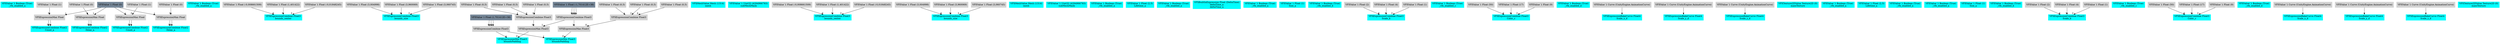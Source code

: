 digraph G {
node0 [shape="box" color="cyan" style="filled" label="VFXValue`1 Boolean (True)
_vfx_enabled_a"]
node1 [shape="box" color="cyan" style="filled" label="VFXExpressionCombine Float2
Count_a"]
node2 [shape="box" color="lightgray" style="filled" label="VFXExpressionMax Float"]
node3 [shape="box" color="lightgray" style="filled" label="VFXValue`1 Float (1)"]
node4 [shape="box" color="lightslategray" style="filled" label="VFXValue`1 Float (0)"]
node5 [shape="box" color="cyan" style="filled" label="VFXExpressionCombine Float2
Delay_a"]
node6 [shape="box" color="lightgray" style="filled" label="VFXExpressionMax Float"]
node7 [shape="box" color="lightgray" style="filled" label="VFXValue`1 Float (0)"]
node8 [shape="box" color="cyan" style="filled" label="VFXValue`1 Boolean (True)
_vfx_enabled_a"]
node9 [shape="box" color="cyan" style="filled" label="VFXExpressionCombine Float2
Count_a"]
node10 [shape="box" color="lightgray" style="filled" label="VFXExpressionMax Float"]
node11 [shape="box" color="lightgray" style="filled" label="VFXValue`1 Float (1)"]
node12 [shape="box" color="cyan" style="filled" label="VFXExpressionCombine Float2
Delay_a"]
node13 [shape="box" color="lightgray" style="filled" label="VFXExpressionMax Float"]
node14 [shape="box" color="lightgray" style="filled" label="VFXValue`1 Float (0)"]
node15 [shape="box" color="cyan" style="filled" label="VFXExpressionCombine Float3
bounds_center"]
node16 [shape="box" color="lightgray" style="filled" label="VFXValue`1 Float (-0,008661509)"]
node17 [shape="box" color="lightgray" style="filled" label="VFXValue`1 Float (1,401422)"]
node18 [shape="box" color="lightgray" style="filled" label="VFXValue`1 Float (-0,01848245)"]
node19 [shape="box" color="cyan" style="filled" label="VFXExpressionCombine Float3
bounds_size"]
node20 [shape="box" color="lightgray" style="filled" label="VFXValue`1 Float (3,004998)"]
node21 [shape="box" color="lightgray" style="filled" label="VFXValue`1 Float (3,960069)"]
node22 [shape="box" color="lightgray" style="filled" label="VFXValue`1 Float (3,060745)"]
node23 [shape="box" color="cyan" style="filled" label="VFXExpressionMin Float3
boundsPadding"]
node24 [shape="box" color="lightgray" style="filled" label="VFXExpressionMax Float3"]
node25 [shape="box" color="lightgray" style="filled" label="VFXExpressionCombine Float3"]
node26 [shape="box" color="lightgray" style="filled" label="VFXValue`1 Float (0,5)"]
node27 [shape="box" color="lightgray" style="filled" label="VFXValue`1 Float (0,5)"]
node28 [shape="box" color="lightgray" style="filled" label="VFXValue`1 Float (0,5)"]
node29 [shape="box" color="lightgray" style="filled" label="VFXExpressionCombine Float3"]
node30 [shape="box" color="lightslategray" style="filled" label="VFXValue`1 Float (-1,701412E+38)"]
node31 [shape="box" color="lightgray" style="filled" label="VFXExpressionCombine Float3"]
node32 [shape="box" color="lightslategray" style="filled" label="VFXValue`1 Float (1,701412E+38)"]
node33 [shape="box" color="cyan" style="filled" label="VFXMeshValue Mesh (1314)
mesh"]
node34 [shape="box" color="cyan" style="filled" label="VFXValue`1 Uint32 (4294966783)
subMeshMask"]
node35 [shape="box" color="cyan" style="filled" label="VFXExpressionCombine Float3
bounds_center"]
node36 [shape="box" color="lightgray" style="filled" label="VFXValue`1 Float (-0,008661509)"]
node37 [shape="box" color="lightgray" style="filled" label="VFXValue`1 Float (1,401422)"]
node38 [shape="box" color="lightgray" style="filled" label="VFXValue`1 Float (-0,01848245)"]
node39 [shape="box" color="cyan" style="filled" label="VFXExpressionCombine Float3
bounds_size"]
node40 [shape="box" color="lightgray" style="filled" label="VFXValue`1 Float (3,004998)"]
node41 [shape="box" color="lightgray" style="filled" label="VFXValue`1 Float (3,960069)"]
node42 [shape="box" color="lightgray" style="filled" label="VFXValue`1 Float (3,060745)"]
node43 [shape="box" color="cyan" style="filled" label="VFXExpressionMin Float3
boundsPadding"]
node44 [shape="box" color="lightgray" style="filled" label="VFXExpressionMax Float3"]
node45 [shape="box" color="lightgray" style="filled" label="VFXExpressionCombine Float3"]
node46 [shape="box" color="lightgray" style="filled" label="VFXValue`1 Float (0,5)"]
node47 [shape="box" color="lightgray" style="filled" label="VFXValue`1 Float (0,5)"]
node48 [shape="box" color="lightgray" style="filled" label="VFXValue`1 Float (0,5)"]
node49 [shape="box" color="cyan" style="filled" label="VFXMeshValue Mesh (1314)
mesh"]
node50 [shape="box" color="cyan" style="filled" label="VFXValue`1 Uint32 (4294966783)
subMeshMask"]
node51 [shape="box" color="cyan" style="filled" label="VFXValue`1 Boolean (True)
_vfx_enabled_a"]
node52 [shape="box" color="cyan" style="filled" label="VFXValue`1 Float (2,5)
Lifetime_a"]
node53 [shape="box" color="cyan" style="filled" label="VFXValue`1 Boolean (True)
_vfx_enabled_a"]
node54 [shape="box" color="cyan" style="filled" label="VFXBuiltInExpression Float (DeltaTime)
deltaTime_a
deltaTime_a"]
node55 [shape="box" color="cyan" style="filled" label="VFXValue`1 Boolean (True)
_vfx_enabled_a"]
node56 [shape="box" color="cyan" style="filled" label="VFXValue`1 Float (1)
Size_a"]
node57 [shape="box" color="cyan" style="filled" label="VFXValue`1 Boolean (True)
_vfx_enabled_b"]
node58 [shape="box" color="cyan" style="filled" label="VFXExpressionCombine Float3
Scale_b"]
node59 [shape="box" color="lightgray" style="filled" label="VFXValue`1 Float (2)"]
node60 [shape="box" color="lightgray" style="filled" label="VFXValue`1 Float (4)"]
node61 [shape="box" color="lightgray" style="filled" label="VFXValue`1 Float (1)"]
node62 [shape="box" color="cyan" style="filled" label="VFXValue`1 Boolean (True)
_vfx_enabled_c"]
node63 [shape="box" color="cyan" style="filled" label="VFXExpressionCombine Float3
Color_c"]
node64 [shape="box" color="lightgray" style="filled" label="VFXValue`1 Float (50)"]
node65 [shape="box" color="lightgray" style="filled" label="VFXValue`1 Float (17)"]
node66 [shape="box" color="lightgray" style="filled" label="VFXValue`1 Float (9)"]
node67 [shape="box" color="cyan" style="filled" label="VFXValue`1 Boolean (True)
_vfx_enabled_d"]
node68 [shape="box" color="cyan" style="filled" label="VFXExpressionBakeCurve Float4
Scale_x_d"]
node69 [shape="box" color="lightgray" style="filled" label="VFXValue`1 Curve (UnityEngine.AnimationCurve)"]
node70 [shape="box" color="cyan" style="filled" label="VFXExpressionBakeCurve Float4
Scale_y_d"]
node71 [shape="box" color="lightgray" style="filled" label="VFXValue`1 Curve (UnityEngine.AnimationCurve)"]
node72 [shape="box" color="cyan" style="filled" label="VFXExpressionBakeCurve Float4
Scale_z_d"]
node73 [shape="box" color="lightgray" style="filled" label="VFXValue`1 Curve (UnityEngine.AnimationCurve)"]
node74 [shape="box" color="cyan" style="filled" label="VFXTexture2DValue Texture2D (0)
mainTexture"]
node75 [shape="box" color="cyan" style="filled" label="VFXValue`1 Boolean (True)
_vfx_enabled_a"]
node76 [shape="box" color="cyan" style="filled" label="VFXValue`1 Float (2,5)
Lifetime_a"]
node77 [shape="box" color="cyan" style="filled" label="VFXValue`1 Boolean (True)
_vfx_enabled_a"]
node78 [shape="box" color="cyan" style="filled" label="VFXValue`1 Boolean (True)
_vfx_enabled_a"]
node79 [shape="box" color="cyan" style="filled" label="VFXValue`1 Float (1)
Size_a"]
node80 [shape="box" color="cyan" style="filled" label="VFXValue`1 Boolean (True)
_vfx_enabled_b"]
node81 [shape="box" color="cyan" style="filled" label="VFXExpressionCombine Float3
Scale_b"]
node82 [shape="box" color="lightgray" style="filled" label="VFXValue`1 Float (2)"]
node83 [shape="box" color="lightgray" style="filled" label="VFXValue`1 Float (4)"]
node84 [shape="box" color="lightgray" style="filled" label="VFXValue`1 Float (1)"]
node85 [shape="box" color="cyan" style="filled" label="VFXValue`1 Boolean (True)
_vfx_enabled_c"]
node86 [shape="box" color="cyan" style="filled" label="VFXExpressionCombine Float3
Color_c"]
node87 [shape="box" color="lightgray" style="filled" label="VFXValue`1 Float (50)"]
node88 [shape="box" color="lightgray" style="filled" label="VFXValue`1 Float (17)"]
node89 [shape="box" color="lightgray" style="filled" label="VFXValue`1 Float (9)"]
node90 [shape="box" color="cyan" style="filled" label="VFXValue`1 Boolean (True)
_vfx_enabled_d"]
node91 [shape="box" color="cyan" style="filled" label="VFXExpressionBakeCurve Float4
Scale_x_d"]
node92 [shape="box" color="lightgray" style="filled" label="VFXValue`1 Curve (UnityEngine.AnimationCurve)"]
node93 [shape="box" color="cyan" style="filled" label="VFXExpressionBakeCurve Float4
Scale_y_d"]
node94 [shape="box" color="lightgray" style="filled" label="VFXValue`1 Curve (UnityEngine.AnimationCurve)"]
node95 [shape="box" color="cyan" style="filled" label="VFXExpressionBakeCurve Float4
Scale_z_d"]
node96 [shape="box" color="lightgray" style="filled" label="VFXValue`1 Curve (UnityEngine.AnimationCurve)"]
node97 [shape="box" color="cyan" style="filled" label="VFXTexture2DValue Texture2D (0)
mainTexture"]
node2 -> node1 [headlabel="0"]
node2 -> node1 [headlabel="1"]
node3 -> node2 [headlabel="0"]
node4 -> node2 [headlabel="1"]
node6 -> node5 [headlabel="0"]
node6 -> node5 [headlabel="1"]
node7 -> node6 [headlabel="0"]
node4 -> node6 [headlabel="1"]
node10 -> node9 [headlabel="0"]
node10 -> node9 [headlabel="1"]
node11 -> node10 [headlabel="0"]
node4 -> node10 [headlabel="1"]
node13 -> node12 [headlabel="0"]
node13 -> node12 [headlabel="1"]
node14 -> node13 [headlabel="0"]
node4 -> node13 [headlabel="1"]
node16 -> node15 [headlabel="0"]
node17 -> node15 [headlabel="1"]
node18 -> node15 [headlabel="2"]
node20 -> node19 [headlabel="0"]
node21 -> node19 [headlabel="1"]
node22 -> node19 [headlabel="2"]
node24 -> node23 [headlabel="0"]
node31 -> node23 [headlabel="1"]
node25 -> node24 [headlabel="0"]
node29 -> node24 [headlabel="1"]
node26 -> node25 [headlabel="0"]
node27 -> node25 [headlabel="1"]
node28 -> node25 [headlabel="2"]
node30 -> node29 [headlabel="0"]
node30 -> node29 [headlabel="1"]
node30 -> node29 [headlabel="2"]
node32 -> node31 [headlabel="0"]
node32 -> node31 [headlabel="1"]
node32 -> node31 [headlabel="2"]
node36 -> node35 [headlabel="0"]
node37 -> node35 [headlabel="1"]
node38 -> node35 [headlabel="2"]
node40 -> node39 [headlabel="0"]
node41 -> node39 [headlabel="1"]
node42 -> node39 [headlabel="2"]
node44 -> node43 [headlabel="0"]
node31 -> node43 [headlabel="1"]
node45 -> node44 [headlabel="0"]
node29 -> node44 [headlabel="1"]
node46 -> node45 [headlabel="0"]
node47 -> node45 [headlabel="1"]
node48 -> node45 [headlabel="2"]
node59 -> node58 [headlabel="0"]
node60 -> node58 [headlabel="1"]
node61 -> node58 [headlabel="2"]
node64 -> node63 [headlabel="0"]
node65 -> node63 [headlabel="1"]
node66 -> node63 [headlabel="2"]
node69 -> node68 
node71 -> node70 
node73 -> node72 
node82 -> node81 [headlabel="0"]
node83 -> node81 [headlabel="1"]
node84 -> node81 [headlabel="2"]
node87 -> node86 [headlabel="0"]
node88 -> node86 [headlabel="1"]
node89 -> node86 [headlabel="2"]
node92 -> node91 
node94 -> node93 
node96 -> node95 
}
